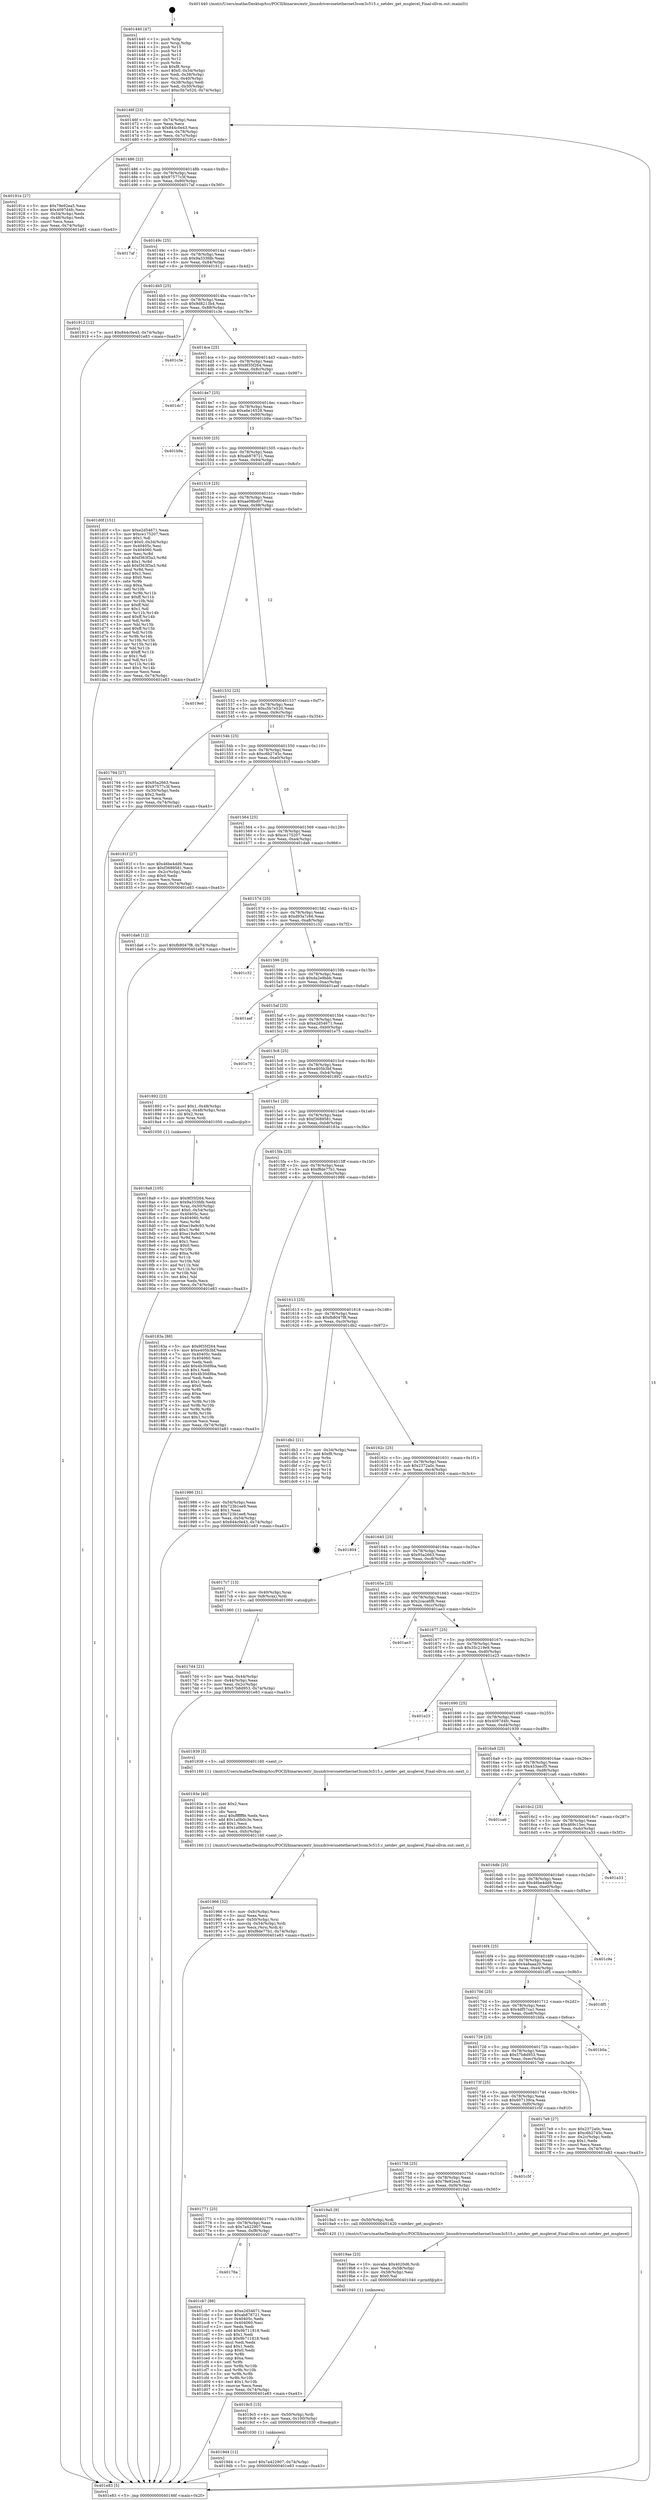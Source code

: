 digraph "0x401440" {
  label = "0x401440 (/mnt/c/Users/mathe/Desktop/tcc/POCII/binaries/extr_linuxdriversnetethernet3com3c515.c_netdev_get_msglevel_Final-ollvm.out::main(0))"
  labelloc = "t"
  node[shape=record]

  Entry [label="",width=0.3,height=0.3,shape=circle,fillcolor=black,style=filled]
  "0x40146f" [label="{
     0x40146f [23]\l
     | [instrs]\l
     &nbsp;&nbsp;0x40146f \<+3\>: mov -0x74(%rbp),%eax\l
     &nbsp;&nbsp;0x401472 \<+2\>: mov %eax,%ecx\l
     &nbsp;&nbsp;0x401474 \<+6\>: sub $0x844c0e43,%ecx\l
     &nbsp;&nbsp;0x40147a \<+3\>: mov %eax,-0x78(%rbp)\l
     &nbsp;&nbsp;0x40147d \<+3\>: mov %ecx,-0x7c(%rbp)\l
     &nbsp;&nbsp;0x401480 \<+6\>: je 000000000040191e \<main+0x4de\>\l
  }"]
  "0x40191e" [label="{
     0x40191e [27]\l
     | [instrs]\l
     &nbsp;&nbsp;0x40191e \<+5\>: mov $0x79e92ea5,%eax\l
     &nbsp;&nbsp;0x401923 \<+5\>: mov $0x4097d4fc,%ecx\l
     &nbsp;&nbsp;0x401928 \<+3\>: mov -0x54(%rbp),%edx\l
     &nbsp;&nbsp;0x40192b \<+3\>: cmp -0x48(%rbp),%edx\l
     &nbsp;&nbsp;0x40192e \<+3\>: cmovl %ecx,%eax\l
     &nbsp;&nbsp;0x401931 \<+3\>: mov %eax,-0x74(%rbp)\l
     &nbsp;&nbsp;0x401934 \<+5\>: jmp 0000000000401e83 \<main+0xa43\>\l
  }"]
  "0x401486" [label="{
     0x401486 [22]\l
     | [instrs]\l
     &nbsp;&nbsp;0x401486 \<+5\>: jmp 000000000040148b \<main+0x4b\>\l
     &nbsp;&nbsp;0x40148b \<+3\>: mov -0x78(%rbp),%eax\l
     &nbsp;&nbsp;0x40148e \<+5\>: sub $0x97577c3f,%eax\l
     &nbsp;&nbsp;0x401493 \<+3\>: mov %eax,-0x80(%rbp)\l
     &nbsp;&nbsp;0x401496 \<+6\>: je 00000000004017af \<main+0x36f\>\l
  }"]
  Exit [label="",width=0.3,height=0.3,shape=circle,fillcolor=black,style=filled,peripheries=2]
  "0x4017af" [label="{
     0x4017af\l
  }", style=dashed]
  "0x40149c" [label="{
     0x40149c [25]\l
     | [instrs]\l
     &nbsp;&nbsp;0x40149c \<+5\>: jmp 00000000004014a1 \<main+0x61\>\l
     &nbsp;&nbsp;0x4014a1 \<+3\>: mov -0x78(%rbp),%eax\l
     &nbsp;&nbsp;0x4014a4 \<+5\>: sub $0x9a333fdb,%eax\l
     &nbsp;&nbsp;0x4014a9 \<+6\>: mov %eax,-0x84(%rbp)\l
     &nbsp;&nbsp;0x4014af \<+6\>: je 0000000000401912 \<main+0x4d2\>\l
  }"]
  "0x40178a" [label="{
     0x40178a\l
  }", style=dashed]
  "0x401912" [label="{
     0x401912 [12]\l
     | [instrs]\l
     &nbsp;&nbsp;0x401912 \<+7\>: movl $0x844c0e43,-0x74(%rbp)\l
     &nbsp;&nbsp;0x401919 \<+5\>: jmp 0000000000401e83 \<main+0xa43\>\l
  }"]
  "0x4014b5" [label="{
     0x4014b5 [25]\l
     | [instrs]\l
     &nbsp;&nbsp;0x4014b5 \<+5\>: jmp 00000000004014ba \<main+0x7a\>\l
     &nbsp;&nbsp;0x4014ba \<+3\>: mov -0x78(%rbp),%eax\l
     &nbsp;&nbsp;0x4014bd \<+5\>: sub $0x9d8213b4,%eax\l
     &nbsp;&nbsp;0x4014c2 \<+6\>: mov %eax,-0x88(%rbp)\l
     &nbsp;&nbsp;0x4014c8 \<+6\>: je 0000000000401c3e \<main+0x7fe\>\l
  }"]
  "0x401cb7" [label="{
     0x401cb7 [88]\l
     | [instrs]\l
     &nbsp;&nbsp;0x401cb7 \<+5\>: mov $0xe2d54671,%eax\l
     &nbsp;&nbsp;0x401cbc \<+5\>: mov $0xab878721,%ecx\l
     &nbsp;&nbsp;0x401cc1 \<+7\>: mov 0x40405c,%edx\l
     &nbsp;&nbsp;0x401cc8 \<+7\>: mov 0x404060,%esi\l
     &nbsp;&nbsp;0x401ccf \<+2\>: mov %edx,%edi\l
     &nbsp;&nbsp;0x401cd1 \<+6\>: add $0x9b711818,%edi\l
     &nbsp;&nbsp;0x401cd7 \<+3\>: sub $0x1,%edi\l
     &nbsp;&nbsp;0x401cda \<+6\>: sub $0x9b711818,%edi\l
     &nbsp;&nbsp;0x401ce0 \<+3\>: imul %edi,%edx\l
     &nbsp;&nbsp;0x401ce3 \<+3\>: and $0x1,%edx\l
     &nbsp;&nbsp;0x401ce6 \<+3\>: cmp $0x0,%edx\l
     &nbsp;&nbsp;0x401ce9 \<+4\>: sete %r8b\l
     &nbsp;&nbsp;0x401ced \<+3\>: cmp $0xa,%esi\l
     &nbsp;&nbsp;0x401cf0 \<+4\>: setl %r9b\l
     &nbsp;&nbsp;0x401cf4 \<+3\>: mov %r8b,%r10b\l
     &nbsp;&nbsp;0x401cf7 \<+3\>: and %r9b,%r10b\l
     &nbsp;&nbsp;0x401cfa \<+3\>: xor %r9b,%r8b\l
     &nbsp;&nbsp;0x401cfd \<+3\>: or %r8b,%r10b\l
     &nbsp;&nbsp;0x401d00 \<+4\>: test $0x1,%r10b\l
     &nbsp;&nbsp;0x401d04 \<+3\>: cmovne %ecx,%eax\l
     &nbsp;&nbsp;0x401d07 \<+3\>: mov %eax,-0x74(%rbp)\l
     &nbsp;&nbsp;0x401d0a \<+5\>: jmp 0000000000401e83 \<main+0xa43\>\l
  }"]
  "0x401c3e" [label="{
     0x401c3e\l
  }", style=dashed]
  "0x4014ce" [label="{
     0x4014ce [25]\l
     | [instrs]\l
     &nbsp;&nbsp;0x4014ce \<+5\>: jmp 00000000004014d3 \<main+0x93\>\l
     &nbsp;&nbsp;0x4014d3 \<+3\>: mov -0x78(%rbp),%eax\l
     &nbsp;&nbsp;0x4014d6 \<+5\>: sub $0x9f35f264,%eax\l
     &nbsp;&nbsp;0x4014db \<+6\>: mov %eax,-0x8c(%rbp)\l
     &nbsp;&nbsp;0x4014e1 \<+6\>: je 0000000000401dc7 \<main+0x987\>\l
  }"]
  "0x4019d4" [label="{
     0x4019d4 [12]\l
     | [instrs]\l
     &nbsp;&nbsp;0x4019d4 \<+7\>: movl $0x7a422907,-0x74(%rbp)\l
     &nbsp;&nbsp;0x4019db \<+5\>: jmp 0000000000401e83 \<main+0xa43\>\l
  }"]
  "0x401dc7" [label="{
     0x401dc7\l
  }", style=dashed]
  "0x4014e7" [label="{
     0x4014e7 [25]\l
     | [instrs]\l
     &nbsp;&nbsp;0x4014e7 \<+5\>: jmp 00000000004014ec \<main+0xac\>\l
     &nbsp;&nbsp;0x4014ec \<+3\>: mov -0x78(%rbp),%eax\l
     &nbsp;&nbsp;0x4014ef \<+5\>: sub $0xa6e16528,%eax\l
     &nbsp;&nbsp;0x4014f4 \<+6\>: mov %eax,-0x90(%rbp)\l
     &nbsp;&nbsp;0x4014fa \<+6\>: je 0000000000401b9a \<main+0x75a\>\l
  }"]
  "0x4019c5" [label="{
     0x4019c5 [15]\l
     | [instrs]\l
     &nbsp;&nbsp;0x4019c5 \<+4\>: mov -0x50(%rbp),%rdi\l
     &nbsp;&nbsp;0x4019c9 \<+6\>: mov %eax,-0x100(%rbp)\l
     &nbsp;&nbsp;0x4019cf \<+5\>: call 0000000000401030 \<free@plt\>\l
     | [calls]\l
     &nbsp;&nbsp;0x401030 \{1\} (unknown)\l
  }"]
  "0x401b9a" [label="{
     0x401b9a\l
  }", style=dashed]
  "0x401500" [label="{
     0x401500 [25]\l
     | [instrs]\l
     &nbsp;&nbsp;0x401500 \<+5\>: jmp 0000000000401505 \<main+0xc5\>\l
     &nbsp;&nbsp;0x401505 \<+3\>: mov -0x78(%rbp),%eax\l
     &nbsp;&nbsp;0x401508 \<+5\>: sub $0xab878721,%eax\l
     &nbsp;&nbsp;0x40150d \<+6\>: mov %eax,-0x94(%rbp)\l
     &nbsp;&nbsp;0x401513 \<+6\>: je 0000000000401d0f \<main+0x8cf\>\l
  }"]
  "0x4019ae" [label="{
     0x4019ae [23]\l
     | [instrs]\l
     &nbsp;&nbsp;0x4019ae \<+10\>: movabs $0x4020d6,%rdi\l
     &nbsp;&nbsp;0x4019b8 \<+3\>: mov %eax,-0x58(%rbp)\l
     &nbsp;&nbsp;0x4019bb \<+3\>: mov -0x58(%rbp),%esi\l
     &nbsp;&nbsp;0x4019be \<+2\>: mov $0x0,%al\l
     &nbsp;&nbsp;0x4019c0 \<+5\>: call 0000000000401040 \<printf@plt\>\l
     | [calls]\l
     &nbsp;&nbsp;0x401040 \{1\} (unknown)\l
  }"]
  "0x401d0f" [label="{
     0x401d0f [151]\l
     | [instrs]\l
     &nbsp;&nbsp;0x401d0f \<+5\>: mov $0xe2d54671,%eax\l
     &nbsp;&nbsp;0x401d14 \<+5\>: mov $0xce175207,%ecx\l
     &nbsp;&nbsp;0x401d19 \<+2\>: mov $0x1,%dl\l
     &nbsp;&nbsp;0x401d1b \<+7\>: movl $0x0,-0x34(%rbp)\l
     &nbsp;&nbsp;0x401d22 \<+7\>: mov 0x40405c,%esi\l
     &nbsp;&nbsp;0x401d29 \<+7\>: mov 0x404060,%edi\l
     &nbsp;&nbsp;0x401d30 \<+3\>: mov %esi,%r8d\l
     &nbsp;&nbsp;0x401d33 \<+7\>: sub $0xf363f3a3,%r8d\l
     &nbsp;&nbsp;0x401d3a \<+4\>: sub $0x1,%r8d\l
     &nbsp;&nbsp;0x401d3e \<+7\>: add $0xf363f3a3,%r8d\l
     &nbsp;&nbsp;0x401d45 \<+4\>: imul %r8d,%esi\l
     &nbsp;&nbsp;0x401d49 \<+3\>: and $0x1,%esi\l
     &nbsp;&nbsp;0x401d4c \<+3\>: cmp $0x0,%esi\l
     &nbsp;&nbsp;0x401d4f \<+4\>: sete %r9b\l
     &nbsp;&nbsp;0x401d53 \<+3\>: cmp $0xa,%edi\l
     &nbsp;&nbsp;0x401d56 \<+4\>: setl %r10b\l
     &nbsp;&nbsp;0x401d5a \<+3\>: mov %r9b,%r11b\l
     &nbsp;&nbsp;0x401d5d \<+4\>: xor $0xff,%r11b\l
     &nbsp;&nbsp;0x401d61 \<+3\>: mov %r10b,%bl\l
     &nbsp;&nbsp;0x401d64 \<+3\>: xor $0xff,%bl\l
     &nbsp;&nbsp;0x401d67 \<+3\>: xor $0x1,%dl\l
     &nbsp;&nbsp;0x401d6a \<+3\>: mov %r11b,%r14b\l
     &nbsp;&nbsp;0x401d6d \<+4\>: and $0xff,%r14b\l
     &nbsp;&nbsp;0x401d71 \<+3\>: and %dl,%r9b\l
     &nbsp;&nbsp;0x401d74 \<+3\>: mov %bl,%r15b\l
     &nbsp;&nbsp;0x401d77 \<+4\>: and $0xff,%r15b\l
     &nbsp;&nbsp;0x401d7b \<+3\>: and %dl,%r10b\l
     &nbsp;&nbsp;0x401d7e \<+3\>: or %r9b,%r14b\l
     &nbsp;&nbsp;0x401d81 \<+3\>: or %r10b,%r15b\l
     &nbsp;&nbsp;0x401d84 \<+3\>: xor %r15b,%r14b\l
     &nbsp;&nbsp;0x401d87 \<+3\>: or %bl,%r11b\l
     &nbsp;&nbsp;0x401d8a \<+4\>: xor $0xff,%r11b\l
     &nbsp;&nbsp;0x401d8e \<+3\>: or $0x1,%dl\l
     &nbsp;&nbsp;0x401d91 \<+3\>: and %dl,%r11b\l
     &nbsp;&nbsp;0x401d94 \<+3\>: or %r11b,%r14b\l
     &nbsp;&nbsp;0x401d97 \<+4\>: test $0x1,%r14b\l
     &nbsp;&nbsp;0x401d9b \<+3\>: cmovne %ecx,%eax\l
     &nbsp;&nbsp;0x401d9e \<+3\>: mov %eax,-0x74(%rbp)\l
     &nbsp;&nbsp;0x401da1 \<+5\>: jmp 0000000000401e83 \<main+0xa43\>\l
  }"]
  "0x401519" [label="{
     0x401519 [25]\l
     | [instrs]\l
     &nbsp;&nbsp;0x401519 \<+5\>: jmp 000000000040151e \<main+0xde\>\l
     &nbsp;&nbsp;0x40151e \<+3\>: mov -0x78(%rbp),%eax\l
     &nbsp;&nbsp;0x401521 \<+5\>: sub $0xae08bd07,%eax\l
     &nbsp;&nbsp;0x401526 \<+6\>: mov %eax,-0x98(%rbp)\l
     &nbsp;&nbsp;0x40152c \<+6\>: je 00000000004019e0 \<main+0x5a0\>\l
  }"]
  "0x401771" [label="{
     0x401771 [25]\l
     | [instrs]\l
     &nbsp;&nbsp;0x401771 \<+5\>: jmp 0000000000401776 \<main+0x336\>\l
     &nbsp;&nbsp;0x401776 \<+3\>: mov -0x78(%rbp),%eax\l
     &nbsp;&nbsp;0x401779 \<+5\>: sub $0x7a422907,%eax\l
     &nbsp;&nbsp;0x40177e \<+6\>: mov %eax,-0xf8(%rbp)\l
     &nbsp;&nbsp;0x401784 \<+6\>: je 0000000000401cb7 \<main+0x877\>\l
  }"]
  "0x4019e0" [label="{
     0x4019e0\l
  }", style=dashed]
  "0x401532" [label="{
     0x401532 [25]\l
     | [instrs]\l
     &nbsp;&nbsp;0x401532 \<+5\>: jmp 0000000000401537 \<main+0xf7\>\l
     &nbsp;&nbsp;0x401537 \<+3\>: mov -0x78(%rbp),%eax\l
     &nbsp;&nbsp;0x40153a \<+5\>: sub $0xc5b7e520,%eax\l
     &nbsp;&nbsp;0x40153f \<+6\>: mov %eax,-0x9c(%rbp)\l
     &nbsp;&nbsp;0x401545 \<+6\>: je 0000000000401794 \<main+0x354\>\l
  }"]
  "0x4019a5" [label="{
     0x4019a5 [9]\l
     | [instrs]\l
     &nbsp;&nbsp;0x4019a5 \<+4\>: mov -0x50(%rbp),%rdi\l
     &nbsp;&nbsp;0x4019a9 \<+5\>: call 0000000000401420 \<netdev_get_msglevel\>\l
     | [calls]\l
     &nbsp;&nbsp;0x401420 \{1\} (/mnt/c/Users/mathe/Desktop/tcc/POCII/binaries/extr_linuxdriversnetethernet3com3c515.c_netdev_get_msglevel_Final-ollvm.out::netdev_get_msglevel)\l
  }"]
  "0x401794" [label="{
     0x401794 [27]\l
     | [instrs]\l
     &nbsp;&nbsp;0x401794 \<+5\>: mov $0x95a2663,%eax\l
     &nbsp;&nbsp;0x401799 \<+5\>: mov $0x97577c3f,%ecx\l
     &nbsp;&nbsp;0x40179e \<+3\>: mov -0x30(%rbp),%edx\l
     &nbsp;&nbsp;0x4017a1 \<+3\>: cmp $0x2,%edx\l
     &nbsp;&nbsp;0x4017a4 \<+3\>: cmovne %ecx,%eax\l
     &nbsp;&nbsp;0x4017a7 \<+3\>: mov %eax,-0x74(%rbp)\l
     &nbsp;&nbsp;0x4017aa \<+5\>: jmp 0000000000401e83 \<main+0xa43\>\l
  }"]
  "0x40154b" [label="{
     0x40154b [25]\l
     | [instrs]\l
     &nbsp;&nbsp;0x40154b \<+5\>: jmp 0000000000401550 \<main+0x110\>\l
     &nbsp;&nbsp;0x401550 \<+3\>: mov -0x78(%rbp),%eax\l
     &nbsp;&nbsp;0x401553 \<+5\>: sub $0xc6b2745c,%eax\l
     &nbsp;&nbsp;0x401558 \<+6\>: mov %eax,-0xa0(%rbp)\l
     &nbsp;&nbsp;0x40155e \<+6\>: je 000000000040181f \<main+0x3df\>\l
  }"]
  "0x401e83" [label="{
     0x401e83 [5]\l
     | [instrs]\l
     &nbsp;&nbsp;0x401e83 \<+5\>: jmp 000000000040146f \<main+0x2f\>\l
  }"]
  "0x401440" [label="{
     0x401440 [47]\l
     | [instrs]\l
     &nbsp;&nbsp;0x401440 \<+1\>: push %rbp\l
     &nbsp;&nbsp;0x401441 \<+3\>: mov %rsp,%rbp\l
     &nbsp;&nbsp;0x401444 \<+2\>: push %r15\l
     &nbsp;&nbsp;0x401446 \<+2\>: push %r14\l
     &nbsp;&nbsp;0x401448 \<+2\>: push %r13\l
     &nbsp;&nbsp;0x40144a \<+2\>: push %r12\l
     &nbsp;&nbsp;0x40144c \<+1\>: push %rbx\l
     &nbsp;&nbsp;0x40144d \<+7\>: sub $0xf8,%rsp\l
     &nbsp;&nbsp;0x401454 \<+7\>: movl $0x0,-0x34(%rbp)\l
     &nbsp;&nbsp;0x40145b \<+3\>: mov %edi,-0x38(%rbp)\l
     &nbsp;&nbsp;0x40145e \<+4\>: mov %rsi,-0x40(%rbp)\l
     &nbsp;&nbsp;0x401462 \<+3\>: mov -0x38(%rbp),%edi\l
     &nbsp;&nbsp;0x401465 \<+3\>: mov %edi,-0x30(%rbp)\l
     &nbsp;&nbsp;0x401468 \<+7\>: movl $0xc5b7e520,-0x74(%rbp)\l
  }"]
  "0x401758" [label="{
     0x401758 [25]\l
     | [instrs]\l
     &nbsp;&nbsp;0x401758 \<+5\>: jmp 000000000040175d \<main+0x31d\>\l
     &nbsp;&nbsp;0x40175d \<+3\>: mov -0x78(%rbp),%eax\l
     &nbsp;&nbsp;0x401760 \<+5\>: sub $0x79e92ea5,%eax\l
     &nbsp;&nbsp;0x401765 \<+6\>: mov %eax,-0xf4(%rbp)\l
     &nbsp;&nbsp;0x40176b \<+6\>: je 00000000004019a5 \<main+0x565\>\l
  }"]
  "0x40181f" [label="{
     0x40181f [27]\l
     | [instrs]\l
     &nbsp;&nbsp;0x40181f \<+5\>: mov $0x46be4dd9,%eax\l
     &nbsp;&nbsp;0x401824 \<+5\>: mov $0xf3689581,%ecx\l
     &nbsp;&nbsp;0x401829 \<+3\>: mov -0x2c(%rbp),%edx\l
     &nbsp;&nbsp;0x40182c \<+3\>: cmp $0x0,%edx\l
     &nbsp;&nbsp;0x40182f \<+3\>: cmove %ecx,%eax\l
     &nbsp;&nbsp;0x401832 \<+3\>: mov %eax,-0x74(%rbp)\l
     &nbsp;&nbsp;0x401835 \<+5\>: jmp 0000000000401e83 \<main+0xa43\>\l
  }"]
  "0x401564" [label="{
     0x401564 [25]\l
     | [instrs]\l
     &nbsp;&nbsp;0x401564 \<+5\>: jmp 0000000000401569 \<main+0x129\>\l
     &nbsp;&nbsp;0x401569 \<+3\>: mov -0x78(%rbp),%eax\l
     &nbsp;&nbsp;0x40156c \<+5\>: sub $0xce175207,%eax\l
     &nbsp;&nbsp;0x401571 \<+6\>: mov %eax,-0xa4(%rbp)\l
     &nbsp;&nbsp;0x401577 \<+6\>: je 0000000000401da6 \<main+0x966\>\l
  }"]
  "0x401c5f" [label="{
     0x401c5f\l
  }", style=dashed]
  "0x401da6" [label="{
     0x401da6 [12]\l
     | [instrs]\l
     &nbsp;&nbsp;0x401da6 \<+7\>: movl $0xfb8047f8,-0x74(%rbp)\l
     &nbsp;&nbsp;0x401dad \<+5\>: jmp 0000000000401e83 \<main+0xa43\>\l
  }"]
  "0x40157d" [label="{
     0x40157d [25]\l
     | [instrs]\l
     &nbsp;&nbsp;0x40157d \<+5\>: jmp 0000000000401582 \<main+0x142\>\l
     &nbsp;&nbsp;0x401582 \<+3\>: mov -0x78(%rbp),%eax\l
     &nbsp;&nbsp;0x401585 \<+5\>: sub $0xd93a7c66,%eax\l
     &nbsp;&nbsp;0x40158a \<+6\>: mov %eax,-0xa8(%rbp)\l
     &nbsp;&nbsp;0x401590 \<+6\>: je 0000000000401c32 \<main+0x7f2\>\l
  }"]
  "0x401966" [label="{
     0x401966 [32]\l
     | [instrs]\l
     &nbsp;&nbsp;0x401966 \<+6\>: mov -0xfc(%rbp),%ecx\l
     &nbsp;&nbsp;0x40196c \<+3\>: imul %eax,%ecx\l
     &nbsp;&nbsp;0x40196f \<+4\>: mov -0x50(%rbp),%rsi\l
     &nbsp;&nbsp;0x401973 \<+4\>: movslq -0x54(%rbp),%rdi\l
     &nbsp;&nbsp;0x401977 \<+3\>: mov %ecx,(%rsi,%rdi,4)\l
     &nbsp;&nbsp;0x40197a \<+7\>: movl $0xf8de77b1,-0x74(%rbp)\l
     &nbsp;&nbsp;0x401981 \<+5\>: jmp 0000000000401e83 \<main+0xa43\>\l
  }"]
  "0x401c32" [label="{
     0x401c32\l
  }", style=dashed]
  "0x401596" [label="{
     0x401596 [25]\l
     | [instrs]\l
     &nbsp;&nbsp;0x401596 \<+5\>: jmp 000000000040159b \<main+0x15b\>\l
     &nbsp;&nbsp;0x40159b \<+3\>: mov -0x78(%rbp),%eax\l
     &nbsp;&nbsp;0x40159e \<+5\>: sub $0xda2e9bbb,%eax\l
     &nbsp;&nbsp;0x4015a3 \<+6\>: mov %eax,-0xac(%rbp)\l
     &nbsp;&nbsp;0x4015a9 \<+6\>: je 0000000000401aef \<main+0x6af\>\l
  }"]
  "0x40193e" [label="{
     0x40193e [40]\l
     | [instrs]\l
     &nbsp;&nbsp;0x40193e \<+5\>: mov $0x2,%ecx\l
     &nbsp;&nbsp;0x401943 \<+1\>: cltd\l
     &nbsp;&nbsp;0x401944 \<+2\>: idiv %ecx\l
     &nbsp;&nbsp;0x401946 \<+6\>: imul $0xfffffffe,%edx,%ecx\l
     &nbsp;&nbsp;0x40194c \<+6\>: add $0x1a0b0c3e,%ecx\l
     &nbsp;&nbsp;0x401952 \<+3\>: add $0x1,%ecx\l
     &nbsp;&nbsp;0x401955 \<+6\>: sub $0x1a0b0c3e,%ecx\l
     &nbsp;&nbsp;0x40195b \<+6\>: mov %ecx,-0xfc(%rbp)\l
     &nbsp;&nbsp;0x401961 \<+5\>: call 0000000000401160 \<next_i\>\l
     | [calls]\l
     &nbsp;&nbsp;0x401160 \{1\} (/mnt/c/Users/mathe/Desktop/tcc/POCII/binaries/extr_linuxdriversnetethernet3com3c515.c_netdev_get_msglevel_Final-ollvm.out::next_i)\l
  }"]
  "0x401aef" [label="{
     0x401aef\l
  }", style=dashed]
  "0x4015af" [label="{
     0x4015af [25]\l
     | [instrs]\l
     &nbsp;&nbsp;0x4015af \<+5\>: jmp 00000000004015b4 \<main+0x174\>\l
     &nbsp;&nbsp;0x4015b4 \<+3\>: mov -0x78(%rbp),%eax\l
     &nbsp;&nbsp;0x4015b7 \<+5\>: sub $0xe2d54671,%eax\l
     &nbsp;&nbsp;0x4015bc \<+6\>: mov %eax,-0xb0(%rbp)\l
     &nbsp;&nbsp;0x4015c2 \<+6\>: je 0000000000401e75 \<main+0xa35\>\l
  }"]
  "0x4018a9" [label="{
     0x4018a9 [105]\l
     | [instrs]\l
     &nbsp;&nbsp;0x4018a9 \<+5\>: mov $0x9f35f264,%ecx\l
     &nbsp;&nbsp;0x4018ae \<+5\>: mov $0x9a333fdb,%edx\l
     &nbsp;&nbsp;0x4018b3 \<+4\>: mov %rax,-0x50(%rbp)\l
     &nbsp;&nbsp;0x4018b7 \<+7\>: movl $0x0,-0x54(%rbp)\l
     &nbsp;&nbsp;0x4018be \<+7\>: mov 0x40405c,%esi\l
     &nbsp;&nbsp;0x4018c5 \<+8\>: mov 0x404060,%r8d\l
     &nbsp;&nbsp;0x4018cd \<+3\>: mov %esi,%r9d\l
     &nbsp;&nbsp;0x4018d0 \<+7\>: sub $0xe19a9c93,%r9d\l
     &nbsp;&nbsp;0x4018d7 \<+4\>: sub $0x1,%r9d\l
     &nbsp;&nbsp;0x4018db \<+7\>: add $0xe19a9c93,%r9d\l
     &nbsp;&nbsp;0x4018e2 \<+4\>: imul %r9d,%esi\l
     &nbsp;&nbsp;0x4018e6 \<+3\>: and $0x1,%esi\l
     &nbsp;&nbsp;0x4018e9 \<+3\>: cmp $0x0,%esi\l
     &nbsp;&nbsp;0x4018ec \<+4\>: sete %r10b\l
     &nbsp;&nbsp;0x4018f0 \<+4\>: cmp $0xa,%r8d\l
     &nbsp;&nbsp;0x4018f4 \<+4\>: setl %r11b\l
     &nbsp;&nbsp;0x4018f8 \<+3\>: mov %r10b,%bl\l
     &nbsp;&nbsp;0x4018fb \<+3\>: and %r11b,%bl\l
     &nbsp;&nbsp;0x4018fe \<+3\>: xor %r11b,%r10b\l
     &nbsp;&nbsp;0x401901 \<+3\>: or %r10b,%bl\l
     &nbsp;&nbsp;0x401904 \<+3\>: test $0x1,%bl\l
     &nbsp;&nbsp;0x401907 \<+3\>: cmovne %edx,%ecx\l
     &nbsp;&nbsp;0x40190a \<+3\>: mov %ecx,-0x74(%rbp)\l
     &nbsp;&nbsp;0x40190d \<+5\>: jmp 0000000000401e83 \<main+0xa43\>\l
  }"]
  "0x401e75" [label="{
     0x401e75\l
  }", style=dashed]
  "0x4015c8" [label="{
     0x4015c8 [25]\l
     | [instrs]\l
     &nbsp;&nbsp;0x4015c8 \<+5\>: jmp 00000000004015cd \<main+0x18d\>\l
     &nbsp;&nbsp;0x4015cd \<+3\>: mov -0x78(%rbp),%eax\l
     &nbsp;&nbsp;0x4015d0 \<+5\>: sub $0xe405b3bf,%eax\l
     &nbsp;&nbsp;0x4015d5 \<+6\>: mov %eax,-0xb4(%rbp)\l
     &nbsp;&nbsp;0x4015db \<+6\>: je 0000000000401892 \<main+0x452\>\l
  }"]
  "0x40173f" [label="{
     0x40173f [25]\l
     | [instrs]\l
     &nbsp;&nbsp;0x40173f \<+5\>: jmp 0000000000401744 \<main+0x304\>\l
     &nbsp;&nbsp;0x401744 \<+3\>: mov -0x78(%rbp),%eax\l
     &nbsp;&nbsp;0x401747 \<+5\>: sub $0x607139ca,%eax\l
     &nbsp;&nbsp;0x40174c \<+6\>: mov %eax,-0xf0(%rbp)\l
     &nbsp;&nbsp;0x401752 \<+6\>: je 0000000000401c5f \<main+0x81f\>\l
  }"]
  "0x401892" [label="{
     0x401892 [23]\l
     | [instrs]\l
     &nbsp;&nbsp;0x401892 \<+7\>: movl $0x1,-0x48(%rbp)\l
     &nbsp;&nbsp;0x401899 \<+4\>: movslq -0x48(%rbp),%rax\l
     &nbsp;&nbsp;0x40189d \<+4\>: shl $0x2,%rax\l
     &nbsp;&nbsp;0x4018a1 \<+3\>: mov %rax,%rdi\l
     &nbsp;&nbsp;0x4018a4 \<+5\>: call 0000000000401050 \<malloc@plt\>\l
     | [calls]\l
     &nbsp;&nbsp;0x401050 \{1\} (unknown)\l
  }"]
  "0x4015e1" [label="{
     0x4015e1 [25]\l
     | [instrs]\l
     &nbsp;&nbsp;0x4015e1 \<+5\>: jmp 00000000004015e6 \<main+0x1a6\>\l
     &nbsp;&nbsp;0x4015e6 \<+3\>: mov -0x78(%rbp),%eax\l
     &nbsp;&nbsp;0x4015e9 \<+5\>: sub $0xf3689581,%eax\l
     &nbsp;&nbsp;0x4015ee \<+6\>: mov %eax,-0xb8(%rbp)\l
     &nbsp;&nbsp;0x4015f4 \<+6\>: je 000000000040183a \<main+0x3fa\>\l
  }"]
  "0x4017e9" [label="{
     0x4017e9 [27]\l
     | [instrs]\l
     &nbsp;&nbsp;0x4017e9 \<+5\>: mov $0x2372a0c,%eax\l
     &nbsp;&nbsp;0x4017ee \<+5\>: mov $0xc6b2745c,%ecx\l
     &nbsp;&nbsp;0x4017f3 \<+3\>: mov -0x2c(%rbp),%edx\l
     &nbsp;&nbsp;0x4017f6 \<+3\>: cmp $0x1,%edx\l
     &nbsp;&nbsp;0x4017f9 \<+3\>: cmovl %ecx,%eax\l
     &nbsp;&nbsp;0x4017fc \<+3\>: mov %eax,-0x74(%rbp)\l
     &nbsp;&nbsp;0x4017ff \<+5\>: jmp 0000000000401e83 \<main+0xa43\>\l
  }"]
  "0x40183a" [label="{
     0x40183a [88]\l
     | [instrs]\l
     &nbsp;&nbsp;0x40183a \<+5\>: mov $0x9f35f264,%eax\l
     &nbsp;&nbsp;0x40183f \<+5\>: mov $0xe405b3bf,%ecx\l
     &nbsp;&nbsp;0x401844 \<+7\>: mov 0x40405c,%edx\l
     &nbsp;&nbsp;0x40184b \<+7\>: mov 0x404060,%esi\l
     &nbsp;&nbsp;0x401852 \<+2\>: mov %edx,%edi\l
     &nbsp;&nbsp;0x401854 \<+6\>: add $0x4b30d9ba,%edi\l
     &nbsp;&nbsp;0x40185a \<+3\>: sub $0x1,%edi\l
     &nbsp;&nbsp;0x40185d \<+6\>: sub $0x4b30d9ba,%edi\l
     &nbsp;&nbsp;0x401863 \<+3\>: imul %edi,%edx\l
     &nbsp;&nbsp;0x401866 \<+3\>: and $0x1,%edx\l
     &nbsp;&nbsp;0x401869 \<+3\>: cmp $0x0,%edx\l
     &nbsp;&nbsp;0x40186c \<+4\>: sete %r8b\l
     &nbsp;&nbsp;0x401870 \<+3\>: cmp $0xa,%esi\l
     &nbsp;&nbsp;0x401873 \<+4\>: setl %r9b\l
     &nbsp;&nbsp;0x401877 \<+3\>: mov %r8b,%r10b\l
     &nbsp;&nbsp;0x40187a \<+3\>: and %r9b,%r10b\l
     &nbsp;&nbsp;0x40187d \<+3\>: xor %r9b,%r8b\l
     &nbsp;&nbsp;0x401880 \<+3\>: or %r8b,%r10b\l
     &nbsp;&nbsp;0x401883 \<+4\>: test $0x1,%r10b\l
     &nbsp;&nbsp;0x401887 \<+3\>: cmovne %ecx,%eax\l
     &nbsp;&nbsp;0x40188a \<+3\>: mov %eax,-0x74(%rbp)\l
     &nbsp;&nbsp;0x40188d \<+5\>: jmp 0000000000401e83 \<main+0xa43\>\l
  }"]
  "0x4015fa" [label="{
     0x4015fa [25]\l
     | [instrs]\l
     &nbsp;&nbsp;0x4015fa \<+5\>: jmp 00000000004015ff \<main+0x1bf\>\l
     &nbsp;&nbsp;0x4015ff \<+3\>: mov -0x78(%rbp),%eax\l
     &nbsp;&nbsp;0x401602 \<+5\>: sub $0xf8de77b1,%eax\l
     &nbsp;&nbsp;0x401607 \<+6\>: mov %eax,-0xbc(%rbp)\l
     &nbsp;&nbsp;0x40160d \<+6\>: je 0000000000401986 \<main+0x546\>\l
  }"]
  "0x401726" [label="{
     0x401726 [25]\l
     | [instrs]\l
     &nbsp;&nbsp;0x401726 \<+5\>: jmp 000000000040172b \<main+0x2eb\>\l
     &nbsp;&nbsp;0x40172b \<+3\>: mov -0x78(%rbp),%eax\l
     &nbsp;&nbsp;0x40172e \<+5\>: sub $0x57b8d953,%eax\l
     &nbsp;&nbsp;0x401733 \<+6\>: mov %eax,-0xec(%rbp)\l
     &nbsp;&nbsp;0x401739 \<+6\>: je 00000000004017e9 \<main+0x3a9\>\l
  }"]
  "0x401986" [label="{
     0x401986 [31]\l
     | [instrs]\l
     &nbsp;&nbsp;0x401986 \<+3\>: mov -0x54(%rbp),%eax\l
     &nbsp;&nbsp;0x401989 \<+5\>: add $0x723b1ee8,%eax\l
     &nbsp;&nbsp;0x40198e \<+3\>: add $0x1,%eax\l
     &nbsp;&nbsp;0x401991 \<+5\>: sub $0x723b1ee8,%eax\l
     &nbsp;&nbsp;0x401996 \<+3\>: mov %eax,-0x54(%rbp)\l
     &nbsp;&nbsp;0x401999 \<+7\>: movl $0x844c0e43,-0x74(%rbp)\l
     &nbsp;&nbsp;0x4019a0 \<+5\>: jmp 0000000000401e83 \<main+0xa43\>\l
  }"]
  "0x401613" [label="{
     0x401613 [25]\l
     | [instrs]\l
     &nbsp;&nbsp;0x401613 \<+5\>: jmp 0000000000401618 \<main+0x1d8\>\l
     &nbsp;&nbsp;0x401618 \<+3\>: mov -0x78(%rbp),%eax\l
     &nbsp;&nbsp;0x40161b \<+5\>: sub $0xfb8047f8,%eax\l
     &nbsp;&nbsp;0x401620 \<+6\>: mov %eax,-0xc0(%rbp)\l
     &nbsp;&nbsp;0x401626 \<+6\>: je 0000000000401db2 \<main+0x972\>\l
  }"]
  "0x401b0a" [label="{
     0x401b0a\l
  }", style=dashed]
  "0x401db2" [label="{
     0x401db2 [21]\l
     | [instrs]\l
     &nbsp;&nbsp;0x401db2 \<+3\>: mov -0x34(%rbp),%eax\l
     &nbsp;&nbsp;0x401db5 \<+7\>: add $0xf8,%rsp\l
     &nbsp;&nbsp;0x401dbc \<+1\>: pop %rbx\l
     &nbsp;&nbsp;0x401dbd \<+2\>: pop %r12\l
     &nbsp;&nbsp;0x401dbf \<+2\>: pop %r13\l
     &nbsp;&nbsp;0x401dc1 \<+2\>: pop %r14\l
     &nbsp;&nbsp;0x401dc3 \<+2\>: pop %r15\l
     &nbsp;&nbsp;0x401dc5 \<+1\>: pop %rbp\l
     &nbsp;&nbsp;0x401dc6 \<+1\>: ret\l
  }"]
  "0x40162c" [label="{
     0x40162c [25]\l
     | [instrs]\l
     &nbsp;&nbsp;0x40162c \<+5\>: jmp 0000000000401631 \<main+0x1f1\>\l
     &nbsp;&nbsp;0x401631 \<+3\>: mov -0x78(%rbp),%eax\l
     &nbsp;&nbsp;0x401634 \<+5\>: sub $0x2372a0c,%eax\l
     &nbsp;&nbsp;0x401639 \<+6\>: mov %eax,-0xc4(%rbp)\l
     &nbsp;&nbsp;0x40163f \<+6\>: je 0000000000401804 \<main+0x3c4\>\l
  }"]
  "0x40170d" [label="{
     0x40170d [25]\l
     | [instrs]\l
     &nbsp;&nbsp;0x40170d \<+5\>: jmp 0000000000401712 \<main+0x2d2\>\l
     &nbsp;&nbsp;0x401712 \<+3\>: mov -0x78(%rbp),%eax\l
     &nbsp;&nbsp;0x401715 \<+5\>: sub $0x4df57ca1,%eax\l
     &nbsp;&nbsp;0x40171a \<+6\>: mov %eax,-0xe8(%rbp)\l
     &nbsp;&nbsp;0x401720 \<+6\>: je 0000000000401b0a \<main+0x6ca\>\l
  }"]
  "0x401804" [label="{
     0x401804\l
  }", style=dashed]
  "0x401645" [label="{
     0x401645 [25]\l
     | [instrs]\l
     &nbsp;&nbsp;0x401645 \<+5\>: jmp 000000000040164a \<main+0x20a\>\l
     &nbsp;&nbsp;0x40164a \<+3\>: mov -0x78(%rbp),%eax\l
     &nbsp;&nbsp;0x40164d \<+5\>: sub $0x95a2663,%eax\l
     &nbsp;&nbsp;0x401652 \<+6\>: mov %eax,-0xc8(%rbp)\l
     &nbsp;&nbsp;0x401658 \<+6\>: je 00000000004017c7 \<main+0x387\>\l
  }"]
  "0x401df5" [label="{
     0x401df5\l
  }", style=dashed]
  "0x4017c7" [label="{
     0x4017c7 [13]\l
     | [instrs]\l
     &nbsp;&nbsp;0x4017c7 \<+4\>: mov -0x40(%rbp),%rax\l
     &nbsp;&nbsp;0x4017cb \<+4\>: mov 0x8(%rax),%rdi\l
     &nbsp;&nbsp;0x4017cf \<+5\>: call 0000000000401060 \<atoi@plt\>\l
     | [calls]\l
     &nbsp;&nbsp;0x401060 \{1\} (unknown)\l
  }"]
  "0x40165e" [label="{
     0x40165e [25]\l
     | [instrs]\l
     &nbsp;&nbsp;0x40165e \<+5\>: jmp 0000000000401663 \<main+0x223\>\l
     &nbsp;&nbsp;0x401663 \<+3\>: mov -0x78(%rbp),%eax\l
     &nbsp;&nbsp;0x401666 \<+5\>: sub $0x2caca6f8,%eax\l
     &nbsp;&nbsp;0x40166b \<+6\>: mov %eax,-0xcc(%rbp)\l
     &nbsp;&nbsp;0x401671 \<+6\>: je 0000000000401ae3 \<main+0x6a3\>\l
  }"]
  "0x4017d4" [label="{
     0x4017d4 [21]\l
     | [instrs]\l
     &nbsp;&nbsp;0x4017d4 \<+3\>: mov %eax,-0x44(%rbp)\l
     &nbsp;&nbsp;0x4017d7 \<+3\>: mov -0x44(%rbp),%eax\l
     &nbsp;&nbsp;0x4017da \<+3\>: mov %eax,-0x2c(%rbp)\l
     &nbsp;&nbsp;0x4017dd \<+7\>: movl $0x57b8d953,-0x74(%rbp)\l
     &nbsp;&nbsp;0x4017e4 \<+5\>: jmp 0000000000401e83 \<main+0xa43\>\l
  }"]
  "0x4016f4" [label="{
     0x4016f4 [25]\l
     | [instrs]\l
     &nbsp;&nbsp;0x4016f4 \<+5\>: jmp 00000000004016f9 \<main+0x2b9\>\l
     &nbsp;&nbsp;0x4016f9 \<+3\>: mov -0x78(%rbp),%eax\l
     &nbsp;&nbsp;0x4016fc \<+5\>: sub $0x4a8aaa20,%eax\l
     &nbsp;&nbsp;0x401701 \<+6\>: mov %eax,-0xe4(%rbp)\l
     &nbsp;&nbsp;0x401707 \<+6\>: je 0000000000401df5 \<main+0x9b5\>\l
  }"]
  "0x401ae3" [label="{
     0x401ae3\l
  }", style=dashed]
  "0x401677" [label="{
     0x401677 [25]\l
     | [instrs]\l
     &nbsp;&nbsp;0x401677 \<+5\>: jmp 000000000040167c \<main+0x23c\>\l
     &nbsp;&nbsp;0x40167c \<+3\>: mov -0x78(%rbp),%eax\l
     &nbsp;&nbsp;0x40167f \<+5\>: sub $0x35c219e9,%eax\l
     &nbsp;&nbsp;0x401684 \<+6\>: mov %eax,-0xd0(%rbp)\l
     &nbsp;&nbsp;0x40168a \<+6\>: je 0000000000401e23 \<main+0x9e3\>\l
  }"]
  "0x401c9a" [label="{
     0x401c9a\l
  }", style=dashed]
  "0x401e23" [label="{
     0x401e23\l
  }", style=dashed]
  "0x401690" [label="{
     0x401690 [25]\l
     | [instrs]\l
     &nbsp;&nbsp;0x401690 \<+5\>: jmp 0000000000401695 \<main+0x255\>\l
     &nbsp;&nbsp;0x401695 \<+3\>: mov -0x78(%rbp),%eax\l
     &nbsp;&nbsp;0x401698 \<+5\>: sub $0x4097d4fc,%eax\l
     &nbsp;&nbsp;0x40169d \<+6\>: mov %eax,-0xd4(%rbp)\l
     &nbsp;&nbsp;0x4016a3 \<+6\>: je 0000000000401939 \<main+0x4f9\>\l
  }"]
  "0x4016db" [label="{
     0x4016db [25]\l
     | [instrs]\l
     &nbsp;&nbsp;0x4016db \<+5\>: jmp 00000000004016e0 \<main+0x2a0\>\l
     &nbsp;&nbsp;0x4016e0 \<+3\>: mov -0x78(%rbp),%eax\l
     &nbsp;&nbsp;0x4016e3 \<+5\>: sub $0x46be4dd9,%eax\l
     &nbsp;&nbsp;0x4016e8 \<+6\>: mov %eax,-0xe0(%rbp)\l
     &nbsp;&nbsp;0x4016ee \<+6\>: je 0000000000401c9a \<main+0x85a\>\l
  }"]
  "0x401939" [label="{
     0x401939 [5]\l
     | [instrs]\l
     &nbsp;&nbsp;0x401939 \<+5\>: call 0000000000401160 \<next_i\>\l
     | [calls]\l
     &nbsp;&nbsp;0x401160 \{1\} (/mnt/c/Users/mathe/Desktop/tcc/POCII/binaries/extr_linuxdriversnetethernet3com3c515.c_netdev_get_msglevel_Final-ollvm.out::next_i)\l
  }"]
  "0x4016a9" [label="{
     0x4016a9 [25]\l
     | [instrs]\l
     &nbsp;&nbsp;0x4016a9 \<+5\>: jmp 00000000004016ae \<main+0x26e\>\l
     &nbsp;&nbsp;0x4016ae \<+3\>: mov -0x78(%rbp),%eax\l
     &nbsp;&nbsp;0x4016b1 \<+5\>: sub $0x453aecf5,%eax\l
     &nbsp;&nbsp;0x4016b6 \<+6\>: mov %eax,-0xd8(%rbp)\l
     &nbsp;&nbsp;0x4016bc \<+6\>: je 0000000000401ca6 \<main+0x866\>\l
  }"]
  "0x401a33" [label="{
     0x401a33\l
  }", style=dashed]
  "0x401ca6" [label="{
     0x401ca6\l
  }", style=dashed]
  "0x4016c2" [label="{
     0x4016c2 [25]\l
     | [instrs]\l
     &nbsp;&nbsp;0x4016c2 \<+5\>: jmp 00000000004016c7 \<main+0x287\>\l
     &nbsp;&nbsp;0x4016c7 \<+3\>: mov -0x78(%rbp),%eax\l
     &nbsp;&nbsp;0x4016ca \<+5\>: sub $0x469c15ec,%eax\l
     &nbsp;&nbsp;0x4016cf \<+6\>: mov %eax,-0xdc(%rbp)\l
     &nbsp;&nbsp;0x4016d5 \<+6\>: je 0000000000401a33 \<main+0x5f3\>\l
  }"]
  Entry -> "0x401440" [label=" 1"]
  "0x40146f" -> "0x40191e" [label=" 2"]
  "0x40146f" -> "0x401486" [label=" 14"]
  "0x401db2" -> Exit [label=" 1"]
  "0x401486" -> "0x4017af" [label=" 0"]
  "0x401486" -> "0x40149c" [label=" 14"]
  "0x401da6" -> "0x401e83" [label=" 1"]
  "0x40149c" -> "0x401912" [label=" 1"]
  "0x40149c" -> "0x4014b5" [label=" 13"]
  "0x401d0f" -> "0x401e83" [label=" 1"]
  "0x4014b5" -> "0x401c3e" [label=" 0"]
  "0x4014b5" -> "0x4014ce" [label=" 13"]
  "0x401cb7" -> "0x401e83" [label=" 1"]
  "0x4014ce" -> "0x401dc7" [label=" 0"]
  "0x4014ce" -> "0x4014e7" [label=" 13"]
  "0x401771" -> "0x401cb7" [label=" 1"]
  "0x4014e7" -> "0x401b9a" [label=" 0"]
  "0x4014e7" -> "0x401500" [label=" 13"]
  "0x401771" -> "0x40178a" [label=" 0"]
  "0x401500" -> "0x401d0f" [label=" 1"]
  "0x401500" -> "0x401519" [label=" 12"]
  "0x4019d4" -> "0x401e83" [label=" 1"]
  "0x401519" -> "0x4019e0" [label=" 0"]
  "0x401519" -> "0x401532" [label=" 12"]
  "0x4019c5" -> "0x4019d4" [label=" 1"]
  "0x401532" -> "0x401794" [label=" 1"]
  "0x401532" -> "0x40154b" [label=" 11"]
  "0x401794" -> "0x401e83" [label=" 1"]
  "0x401440" -> "0x40146f" [label=" 1"]
  "0x401e83" -> "0x40146f" [label=" 15"]
  "0x4019ae" -> "0x4019c5" [label=" 1"]
  "0x40154b" -> "0x40181f" [label=" 1"]
  "0x40154b" -> "0x401564" [label=" 10"]
  "0x401758" -> "0x401771" [label=" 1"]
  "0x401564" -> "0x401da6" [label=" 1"]
  "0x401564" -> "0x40157d" [label=" 9"]
  "0x401758" -> "0x4019a5" [label=" 1"]
  "0x40157d" -> "0x401c32" [label=" 0"]
  "0x40157d" -> "0x401596" [label=" 9"]
  "0x40173f" -> "0x401758" [label=" 2"]
  "0x401596" -> "0x401aef" [label=" 0"]
  "0x401596" -> "0x4015af" [label=" 9"]
  "0x40173f" -> "0x401c5f" [label=" 0"]
  "0x4015af" -> "0x401e75" [label=" 0"]
  "0x4015af" -> "0x4015c8" [label=" 9"]
  "0x4019a5" -> "0x4019ae" [label=" 1"]
  "0x4015c8" -> "0x401892" [label=" 1"]
  "0x4015c8" -> "0x4015e1" [label=" 8"]
  "0x401986" -> "0x401e83" [label=" 1"]
  "0x4015e1" -> "0x40183a" [label=" 1"]
  "0x4015e1" -> "0x4015fa" [label=" 7"]
  "0x401966" -> "0x401e83" [label=" 1"]
  "0x4015fa" -> "0x401986" [label=" 1"]
  "0x4015fa" -> "0x401613" [label=" 6"]
  "0x401939" -> "0x40193e" [label=" 1"]
  "0x401613" -> "0x401db2" [label=" 1"]
  "0x401613" -> "0x40162c" [label=" 5"]
  "0x40191e" -> "0x401e83" [label=" 2"]
  "0x40162c" -> "0x401804" [label=" 0"]
  "0x40162c" -> "0x401645" [label=" 5"]
  "0x4018a9" -> "0x401e83" [label=" 1"]
  "0x401645" -> "0x4017c7" [label=" 1"]
  "0x401645" -> "0x40165e" [label=" 4"]
  "0x4017c7" -> "0x4017d4" [label=" 1"]
  "0x4017d4" -> "0x401e83" [label=" 1"]
  "0x401892" -> "0x4018a9" [label=" 1"]
  "0x40165e" -> "0x401ae3" [label=" 0"]
  "0x40165e" -> "0x401677" [label=" 4"]
  "0x40181f" -> "0x401e83" [label=" 1"]
  "0x401677" -> "0x401e23" [label=" 0"]
  "0x401677" -> "0x401690" [label=" 4"]
  "0x4017e9" -> "0x401e83" [label=" 1"]
  "0x401690" -> "0x401939" [label=" 1"]
  "0x401690" -> "0x4016a9" [label=" 3"]
  "0x401726" -> "0x4017e9" [label=" 1"]
  "0x4016a9" -> "0x401ca6" [label=" 0"]
  "0x4016a9" -> "0x4016c2" [label=" 3"]
  "0x40193e" -> "0x401966" [label=" 1"]
  "0x4016c2" -> "0x401a33" [label=" 0"]
  "0x4016c2" -> "0x4016db" [label=" 3"]
  "0x401726" -> "0x40173f" [label=" 2"]
  "0x4016db" -> "0x401c9a" [label=" 0"]
  "0x4016db" -> "0x4016f4" [label=" 3"]
  "0x40183a" -> "0x401e83" [label=" 1"]
  "0x4016f4" -> "0x401df5" [label=" 0"]
  "0x4016f4" -> "0x40170d" [label=" 3"]
  "0x401912" -> "0x401e83" [label=" 1"]
  "0x40170d" -> "0x401b0a" [label=" 0"]
  "0x40170d" -> "0x401726" [label=" 3"]
}
